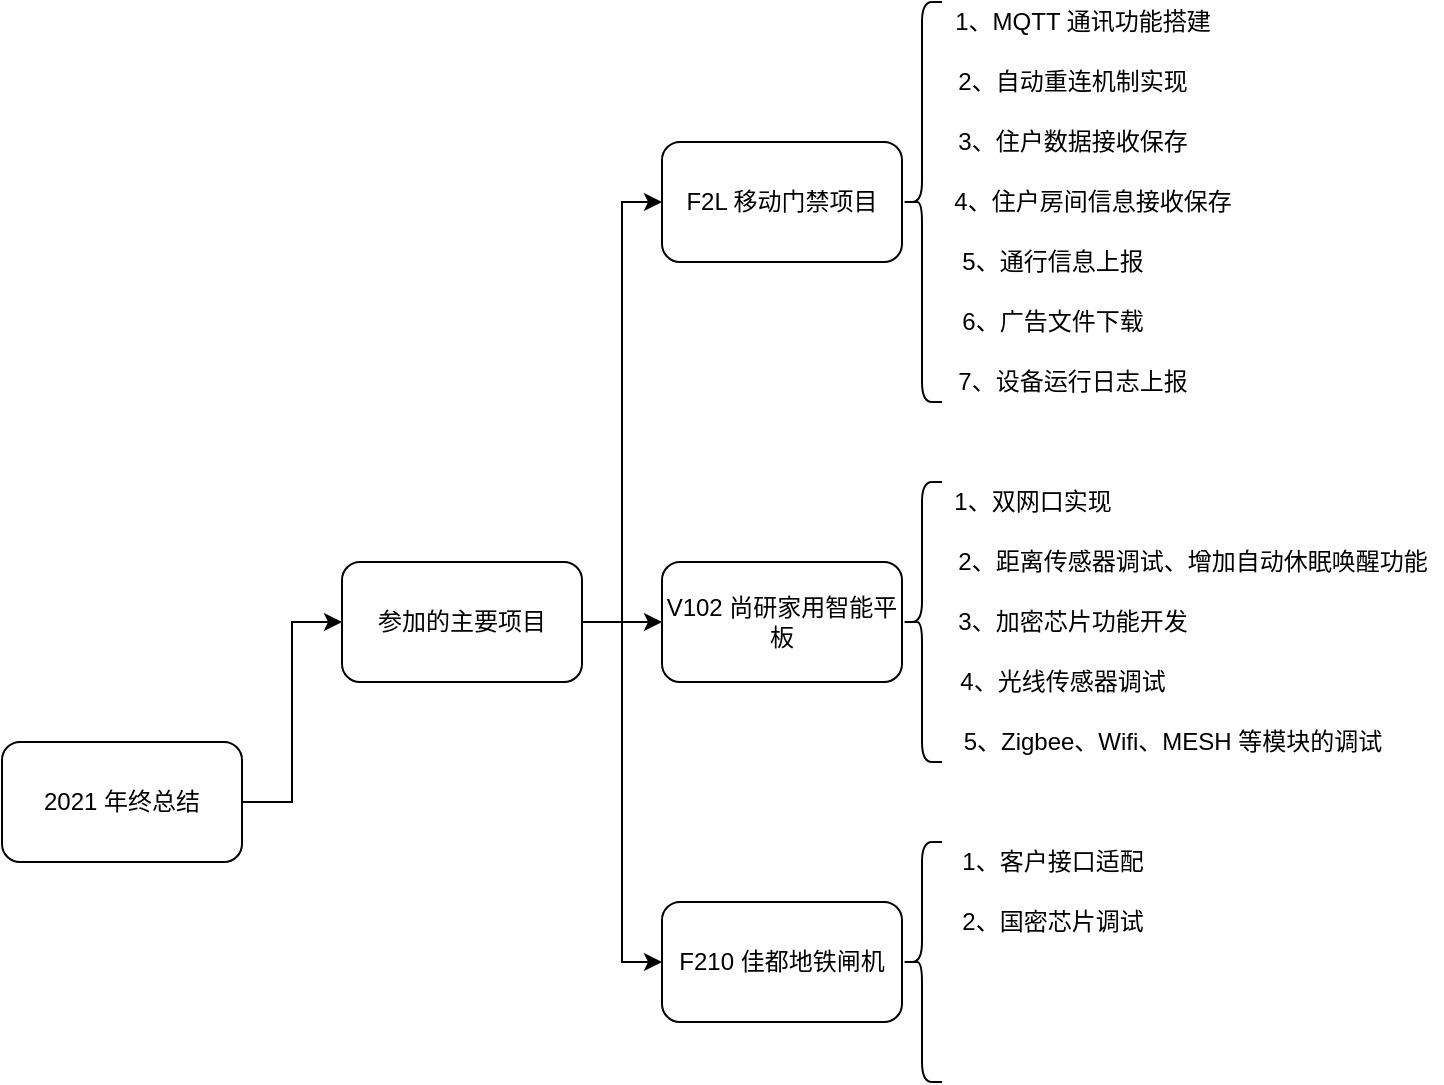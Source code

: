 <mxfile version="15.8.3" type="github">
  <diagram id="-rV86wrVir1E1fv2TtJx" name="Page-1">
    <mxGraphModel dx="925" dy="1715" grid="1" gridSize="10" guides="1" tooltips="1" connect="1" arrows="1" fold="1" page="1" pageScale="1" pageWidth="827" pageHeight="1169" math="0" shadow="0">
      <root>
        <mxCell id="0" />
        <mxCell id="1" parent="0" />
        <mxCell id="j1kuhgOz80whgSOS1jrv-5" style="edgeStyle=orthogonalEdgeStyle;rounded=0;orthogonalLoop=1;jettySize=auto;html=1;entryX=0;entryY=0.5;entryDx=0;entryDy=0;" edge="1" parent="1" source="j1kuhgOz80whgSOS1jrv-1" target="j1kuhgOz80whgSOS1jrv-4">
          <mxGeometry relative="1" as="geometry" />
        </mxCell>
        <mxCell id="j1kuhgOz80whgSOS1jrv-1" value="2021 年终总结" style="rounded=1;whiteSpace=wrap;html=1;" vertex="1" parent="1">
          <mxGeometry x="150" y="210" width="120" height="60" as="geometry" />
        </mxCell>
        <mxCell id="j1kuhgOz80whgSOS1jrv-11" value="" style="edgeStyle=orthogonalEdgeStyle;rounded=0;orthogonalLoop=1;jettySize=auto;html=1;" edge="1" parent="1" source="j1kuhgOz80whgSOS1jrv-4" target="j1kuhgOz80whgSOS1jrv-10">
          <mxGeometry relative="1" as="geometry" />
        </mxCell>
        <mxCell id="j1kuhgOz80whgSOS1jrv-12" style="edgeStyle=orthogonalEdgeStyle;rounded=0;orthogonalLoop=1;jettySize=auto;html=1;exitX=1;exitY=0.5;exitDx=0;exitDy=0;entryX=0;entryY=0.5;entryDx=0;entryDy=0;" edge="1" parent="1" source="j1kuhgOz80whgSOS1jrv-4" target="j1kuhgOz80whgSOS1jrv-8">
          <mxGeometry relative="1" as="geometry" />
        </mxCell>
        <mxCell id="j1kuhgOz80whgSOS1jrv-14" value="" style="edgeStyle=orthogonalEdgeStyle;rounded=0;orthogonalLoop=1;jettySize=auto;html=1;" edge="1" parent="1" source="j1kuhgOz80whgSOS1jrv-4" target="j1kuhgOz80whgSOS1jrv-13">
          <mxGeometry relative="1" as="geometry">
            <Array as="points">
              <mxPoint x="460" y="150" />
              <mxPoint x="460" y="320" />
            </Array>
          </mxGeometry>
        </mxCell>
        <mxCell id="j1kuhgOz80whgSOS1jrv-4" value="参加的主要项目" style="rounded=1;whiteSpace=wrap;html=1;" vertex="1" parent="1">
          <mxGeometry x="320" y="120" width="120" height="60" as="geometry" />
        </mxCell>
        <mxCell id="j1kuhgOz80whgSOS1jrv-8" value="F2L 移动门禁项目" style="whiteSpace=wrap;html=1;rounded=1;" vertex="1" parent="1">
          <mxGeometry x="480" y="-90" width="120" height="60" as="geometry" />
        </mxCell>
        <mxCell id="j1kuhgOz80whgSOS1jrv-10" value="V102 尚研家用智能平板" style="whiteSpace=wrap;html=1;rounded=1;" vertex="1" parent="1">
          <mxGeometry x="480" y="120" width="120" height="60" as="geometry" />
        </mxCell>
        <mxCell id="j1kuhgOz80whgSOS1jrv-13" value="F210 佳都地铁闸机" style="whiteSpace=wrap;html=1;rounded=1;" vertex="1" parent="1">
          <mxGeometry x="480" y="290" width="120" height="60" as="geometry" />
        </mxCell>
        <mxCell id="j1kuhgOz80whgSOS1jrv-15" value="" style="shape=curlyBracket;whiteSpace=wrap;html=1;rounded=1;" vertex="1" parent="1">
          <mxGeometry x="600" y="-160" width="20" height="200" as="geometry" />
        </mxCell>
        <mxCell id="j1kuhgOz80whgSOS1jrv-16" value="1、MQTT 通讯功能搭建" style="text;html=1;align=center;verticalAlign=middle;resizable=0;points=[];autosize=1;strokeColor=none;fillColor=none;" vertex="1" parent="1">
          <mxGeometry x="620" y="-160" width="140" height="20" as="geometry" />
        </mxCell>
        <mxCell id="j1kuhgOz80whgSOS1jrv-17" value="2、自动重连机制实现" style="text;html=1;align=center;verticalAlign=middle;resizable=0;points=[];autosize=1;strokeColor=none;fillColor=none;" vertex="1" parent="1">
          <mxGeometry x="620" y="-130" width="130" height="20" as="geometry" />
        </mxCell>
        <mxCell id="j1kuhgOz80whgSOS1jrv-18" value="3、住户数据接收保存" style="text;html=1;align=center;verticalAlign=middle;resizable=0;points=[];autosize=1;strokeColor=none;fillColor=none;" vertex="1" parent="1">
          <mxGeometry x="620" y="-100" width="130" height="20" as="geometry" />
        </mxCell>
        <mxCell id="j1kuhgOz80whgSOS1jrv-19" value="4、住户房间信息接收保存" style="text;html=1;align=center;verticalAlign=middle;resizable=0;points=[];autosize=1;strokeColor=none;fillColor=none;" vertex="1" parent="1">
          <mxGeometry x="620" y="-70" width="150" height="20" as="geometry" />
        </mxCell>
        <mxCell id="j1kuhgOz80whgSOS1jrv-20" value="5、通行信息上报" style="text;html=1;align=center;verticalAlign=middle;resizable=0;points=[];autosize=1;strokeColor=none;fillColor=none;" vertex="1" parent="1">
          <mxGeometry x="620" y="-40" width="110" height="20" as="geometry" />
        </mxCell>
        <mxCell id="j1kuhgOz80whgSOS1jrv-21" value="6、广告文件下载" style="text;html=1;align=center;verticalAlign=middle;resizable=0;points=[];autosize=1;strokeColor=none;fillColor=none;" vertex="1" parent="1">
          <mxGeometry x="620" y="-10" width="110" height="20" as="geometry" />
        </mxCell>
        <mxCell id="j1kuhgOz80whgSOS1jrv-22" value="7、设备运行日志上报" style="text;html=1;align=center;verticalAlign=middle;resizable=0;points=[];autosize=1;strokeColor=none;fillColor=none;" vertex="1" parent="1">
          <mxGeometry x="620" y="20" width="130" height="20" as="geometry" />
        </mxCell>
        <mxCell id="j1kuhgOz80whgSOS1jrv-24" value="" style="shape=curlyBracket;whiteSpace=wrap;html=1;rounded=1;" vertex="1" parent="1">
          <mxGeometry x="600" y="80" width="20" height="140" as="geometry" />
        </mxCell>
        <mxCell id="j1kuhgOz80whgSOS1jrv-25" value="1、双网口实现" style="text;html=1;align=center;verticalAlign=middle;resizable=0;points=[];autosize=1;strokeColor=none;fillColor=none;" vertex="1" parent="1">
          <mxGeometry x="620" y="80" width="90" height="20" as="geometry" />
        </mxCell>
        <mxCell id="j1kuhgOz80whgSOS1jrv-26" value="2、距离传感器调试、增加自动休眠唤醒功能" style="text;html=1;align=center;verticalAlign=middle;resizable=0;points=[];autosize=1;strokeColor=none;fillColor=none;" vertex="1" parent="1">
          <mxGeometry x="620" y="110" width="250" height="20" as="geometry" />
        </mxCell>
        <mxCell id="j1kuhgOz80whgSOS1jrv-27" value="3、加密芯片功能开发" style="text;html=1;align=center;verticalAlign=middle;resizable=0;points=[];autosize=1;strokeColor=none;fillColor=none;" vertex="1" parent="1">
          <mxGeometry x="620" y="140" width="130" height="20" as="geometry" />
        </mxCell>
        <mxCell id="j1kuhgOz80whgSOS1jrv-28" value="4、光线传感器调试" style="text;html=1;align=center;verticalAlign=middle;resizable=0;points=[];autosize=1;strokeColor=none;fillColor=none;" vertex="1" parent="1">
          <mxGeometry x="620" y="170" width="120" height="20" as="geometry" />
        </mxCell>
        <mxCell id="j1kuhgOz80whgSOS1jrv-29" value="5、Zigbee、Wifi、MESH 等模块的调试" style="text;html=1;align=center;verticalAlign=middle;resizable=0;points=[];autosize=1;strokeColor=none;fillColor=none;" vertex="1" parent="1">
          <mxGeometry x="620" y="200" width="230" height="20" as="geometry" />
        </mxCell>
        <mxCell id="j1kuhgOz80whgSOS1jrv-30" value="" style="shape=curlyBracket;whiteSpace=wrap;html=1;rounded=1;" vertex="1" parent="1">
          <mxGeometry x="600" y="260" width="20" height="120" as="geometry" />
        </mxCell>
        <mxCell id="j1kuhgOz80whgSOS1jrv-31" value="1、客户接口适配" style="text;html=1;align=center;verticalAlign=middle;resizable=0;points=[];autosize=1;strokeColor=none;fillColor=none;" vertex="1" parent="1">
          <mxGeometry x="620" y="260" width="110" height="20" as="geometry" />
        </mxCell>
        <mxCell id="j1kuhgOz80whgSOS1jrv-32" value="2、国密芯片调试" style="text;html=1;align=center;verticalAlign=middle;resizable=0;points=[];autosize=1;strokeColor=none;fillColor=none;" vertex="1" parent="1">
          <mxGeometry x="620" y="290" width="110" height="20" as="geometry" />
        </mxCell>
      </root>
    </mxGraphModel>
  </diagram>
</mxfile>
